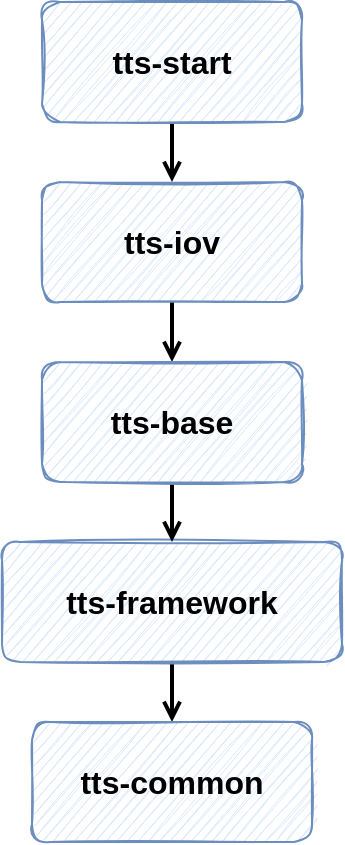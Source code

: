 <mxfile version="20.7.4" type="device"><diagram id="Jqc0pNZaaVELtfqodvso" name="第 1 页"><mxGraphModel dx="1114" dy="793" grid="1" gridSize="10" guides="1" tooltips="1" connect="1" arrows="1" fold="1" page="1" pageScale="1" pageWidth="1169" pageHeight="827" math="0" shadow="0"><root><mxCell id="0"/><mxCell id="1" parent="0"/><mxCell id="fwLh1kyh4-yFyyzylWoX-4" style="edgeStyle=orthogonalEdgeStyle;rounded=0;orthogonalLoop=1;jettySize=auto;html=1;strokeWidth=2;endArrow=open;endFill=0;" parent="1" source="agTTt30FJLHiAx9CCglc-1" target="fwLh1kyh4-yFyyzylWoX-2" edge="1"><mxGeometry relative="1" as="geometry"/></mxCell><mxCell id="agTTt30FJLHiAx9CCglc-1" value="&lt;font style=&quot;font-size: 16px;&quot;&gt;&lt;b&gt;tts-iov&lt;/b&gt;&lt;/font&gt;" style="rounded=1;whiteSpace=wrap;html=1;sketch=1;fillColor=#dae8fc;strokeColor=#6c8ebf;" parent="1" vertex="1"><mxGeometry x="335" y="130" width="130" height="60" as="geometry"/></mxCell><mxCell id="fwLh1kyh4-yFyyzylWoX-1" style="edgeStyle=orthogonalEdgeStyle;rounded=0;orthogonalLoop=1;jettySize=auto;html=1;endArrow=open;endFill=0;strokeWidth=2;" parent="1" source="QNVkmUYRrf6Z8Q4wk2sO-1" target="QNVkmUYRrf6Z8Q4wk2sO-2" edge="1"><mxGeometry relative="1" as="geometry"/></mxCell><mxCell id="QNVkmUYRrf6Z8Q4wk2sO-1" value="&lt;font style=&quot;font-size: 16px;&quot;&gt;&lt;b&gt;tts-framework&lt;/b&gt;&lt;/font&gt;" style="rounded=1;whiteSpace=wrap;html=1;sketch=1;fillColor=#dae8fc;strokeColor=#6c8ebf;" parent="1" vertex="1"><mxGeometry x="315" y="310" width="170" height="60" as="geometry"/></mxCell><mxCell id="QNVkmUYRrf6Z8Q4wk2sO-2" value="&lt;font style=&quot;font-size: 16px;&quot;&gt;&lt;b&gt;tts-common&lt;/b&gt;&lt;/font&gt;" style="rounded=1;whiteSpace=wrap;html=1;sketch=1;fillColor=#dae8fc;strokeColor=#6c8ebf;" parent="1" vertex="1"><mxGeometry x="330" y="400" width="140" height="60" as="geometry"/></mxCell><mxCell id="fwLh1kyh4-yFyyzylWoX-3" style="edgeStyle=orthogonalEdgeStyle;rounded=0;orthogonalLoop=1;jettySize=auto;html=1;strokeWidth=2;endArrow=open;endFill=0;" parent="1" source="fwLh1kyh4-yFyyzylWoX-2" target="QNVkmUYRrf6Z8Q4wk2sO-1" edge="1"><mxGeometry relative="1" as="geometry"/></mxCell><mxCell id="fwLh1kyh4-yFyyzylWoX-2" value="&lt;font style=&quot;font-size: 16px;&quot;&gt;&lt;b&gt;tts-base&lt;/b&gt;&lt;/font&gt;" style="rounded=1;whiteSpace=wrap;html=1;sketch=1;fillColor=#dae8fc;strokeColor=#6c8ebf;" parent="1" vertex="1"><mxGeometry x="335" y="220" width="130" height="60" as="geometry"/></mxCell><mxCell id="WBLxJ_zOWTW3quxJygQI-2" style="edgeStyle=orthogonalEdgeStyle;rounded=0;orthogonalLoop=1;jettySize=auto;html=1;exitX=0.5;exitY=1;exitDx=0;exitDy=0;entryX=0.5;entryY=0;entryDx=0;entryDy=0;strokeWidth=2;endArrow=open;endFill=0;" edge="1" parent="1" source="WBLxJ_zOWTW3quxJygQI-1" target="agTTt30FJLHiAx9CCglc-1"><mxGeometry relative="1" as="geometry"/></mxCell><mxCell id="WBLxJ_zOWTW3quxJygQI-1" value="&lt;font style=&quot;font-size: 16px;&quot;&gt;&lt;b&gt;tts-start&lt;/b&gt;&lt;/font&gt;" style="rounded=1;whiteSpace=wrap;html=1;sketch=1;fillColor=#dae8fc;strokeColor=#6c8ebf;" vertex="1" parent="1"><mxGeometry x="335" y="40" width="130" height="60" as="geometry"/></mxCell></root></mxGraphModel></diagram></mxfile>